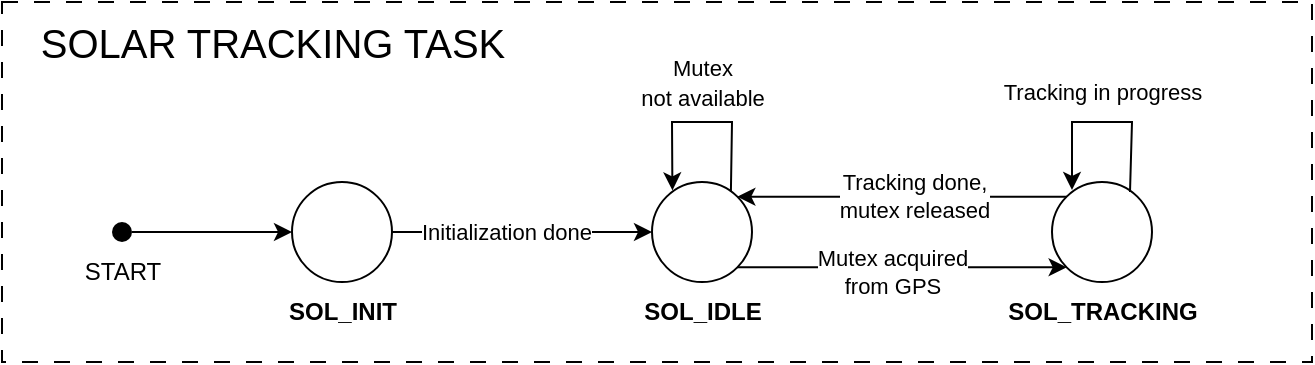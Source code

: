<mxfile version="26.1.1">
  <diagram name="Page-1" id="Fqm5-C3YIYAy38oy0enU">
    <mxGraphModel dx="941" dy="491" grid="1" gridSize="10" guides="1" tooltips="1" connect="1" arrows="1" fold="1" page="1" pageScale="1" pageWidth="850" pageHeight="1100" math="0" shadow="0">
      <root>
        <mxCell id="0" />
        <mxCell id="1" parent="0" />
        <mxCell id="GDAMBFOTE-VzpJDutDlz-29" value="" style="rounded=0;whiteSpace=wrap;html=1;fillColor=none;dashed=1;dashPattern=8 8;" parent="1" vertex="1">
          <mxGeometry x="115" y="80" width="655" height="180" as="geometry" />
        </mxCell>
        <mxCell id="GDAMBFOTE-VzpJDutDlz-1" value="" style="shape=ellipse;fillColor=#000000;strokeColor=none;html=1;sketch=0;" parent="1" vertex="1">
          <mxGeometry x="170" y="190" width="10" height="10" as="geometry" />
        </mxCell>
        <mxCell id="GDAMBFOTE-VzpJDutDlz-3" value="" style="ellipse;whiteSpace=wrap;html=1;aspect=fixed;" parent="1" vertex="1">
          <mxGeometry x="260" y="170" width="50" height="50" as="geometry" />
        </mxCell>
        <mxCell id="GDAMBFOTE-VzpJDutDlz-4" value="" style="endArrow=classic;html=1;rounded=0;exitX=1;exitY=0.5;exitDx=0;exitDy=0;entryX=0;entryY=0.5;entryDx=0;entryDy=0;" parent="1" source="GDAMBFOTE-VzpJDutDlz-1" target="GDAMBFOTE-VzpJDutDlz-3" edge="1">
          <mxGeometry width="50" height="50" relative="1" as="geometry">
            <mxPoint x="410" y="300" as="sourcePoint" />
            <mxPoint x="460" y="250" as="targetPoint" />
          </mxGeometry>
        </mxCell>
        <mxCell id="GDAMBFOTE-VzpJDutDlz-6" value="SOL_INIT" style="text;html=1;align=center;verticalAlign=middle;resizable=0;points=[];autosize=1;strokeColor=none;fillColor=none;fontStyle=1" parent="1" vertex="1">
          <mxGeometry x="245" y="220" width="80" height="30" as="geometry" />
        </mxCell>
        <mxCell id="GDAMBFOTE-VzpJDutDlz-7" value="START" style="text;html=1;align=center;verticalAlign=middle;resizable=0;points=[];autosize=1;strokeColor=none;fillColor=none;" parent="1" vertex="1">
          <mxGeometry x="145" y="200" width="60" height="30" as="geometry" />
        </mxCell>
        <mxCell id="GDAMBFOTE-VzpJDutDlz-8" value="" style="ellipse;whiteSpace=wrap;html=1;aspect=fixed;" parent="1" vertex="1">
          <mxGeometry x="440" y="170" width="50" height="50" as="geometry" />
        </mxCell>
        <mxCell id="GDAMBFOTE-VzpJDutDlz-9" value="" style="endArrow=classic;html=1;rounded=0;exitX=1;exitY=0.5;exitDx=0;exitDy=0;entryX=0;entryY=0.5;entryDx=0;entryDy=0;" parent="1" source="GDAMBFOTE-VzpJDutDlz-3" target="GDAMBFOTE-VzpJDutDlz-8" edge="1">
          <mxGeometry width="50" height="50" relative="1" as="geometry">
            <mxPoint x="410" y="300" as="sourcePoint" />
            <mxPoint x="460" y="250" as="targetPoint" />
          </mxGeometry>
        </mxCell>
        <mxCell id="GDAMBFOTE-VzpJDutDlz-10" value="Initialization done" style="edgeLabel;html=1;align=center;verticalAlign=middle;resizable=0;points=[];" parent="GDAMBFOTE-VzpJDutDlz-9" vertex="1" connectable="0">
          <mxGeometry x="-0.271" y="1" relative="1" as="geometry">
            <mxPoint x="9" y="1" as="offset" />
          </mxGeometry>
        </mxCell>
        <mxCell id="GDAMBFOTE-VzpJDutDlz-11" value="SOL_IDLE" style="text;html=1;align=center;verticalAlign=middle;resizable=0;points=[];autosize=1;strokeColor=none;fillColor=none;fontStyle=1" parent="1" vertex="1">
          <mxGeometry x="425" y="220" width="80" height="30" as="geometry" />
        </mxCell>
        <mxCell id="GDAMBFOTE-VzpJDutDlz-12" value="" style="ellipse;whiteSpace=wrap;html=1;aspect=fixed;" parent="1" vertex="1">
          <mxGeometry x="640" y="170" width="50" height="50" as="geometry" />
        </mxCell>
        <mxCell id="GDAMBFOTE-VzpJDutDlz-16" value="" style="endArrow=classic;html=1;rounded=0;entryX=0;entryY=1;entryDx=0;entryDy=0;exitX=1;exitY=1;exitDx=0;exitDy=0;" parent="1" source="GDAMBFOTE-VzpJDutDlz-8" target="GDAMBFOTE-VzpJDutDlz-12" edge="1">
          <mxGeometry width="50" height="50" relative="1" as="geometry">
            <mxPoint x="410" y="300" as="sourcePoint" />
            <mxPoint x="460" y="250" as="targetPoint" />
          </mxGeometry>
        </mxCell>
        <mxCell id="GDAMBFOTE-VzpJDutDlz-18" value="Mutex acquired&lt;div&gt;from GPS&lt;/div&gt;" style="edgeLabel;html=1;align=center;verticalAlign=middle;resizable=0;points=[];" parent="GDAMBFOTE-VzpJDutDlz-16" vertex="1" connectable="0">
          <mxGeometry x="-0.206" y="-1" relative="1" as="geometry">
            <mxPoint x="12" y="1" as="offset" />
          </mxGeometry>
        </mxCell>
        <mxCell id="GDAMBFOTE-VzpJDutDlz-19" value="" style="endArrow=classic;html=1;rounded=0;exitX=0;exitY=0;exitDx=0;exitDy=0;entryX=1;entryY=0;entryDx=0;entryDy=0;" parent="1" source="GDAMBFOTE-VzpJDutDlz-12" target="GDAMBFOTE-VzpJDutDlz-8" edge="1">
          <mxGeometry width="50" height="50" relative="1" as="geometry">
            <mxPoint x="410" y="300" as="sourcePoint" />
            <mxPoint x="460" y="250" as="targetPoint" />
          </mxGeometry>
        </mxCell>
        <mxCell id="GDAMBFOTE-VzpJDutDlz-20" value="Tracking done,&lt;div&gt;mutex released&lt;/div&gt;" style="edgeLabel;html=1;align=center;verticalAlign=middle;resizable=0;points=[];" parent="GDAMBFOTE-VzpJDutDlz-19" vertex="1" connectable="0">
          <mxGeometry x="0.226" y="-1" relative="1" as="geometry">
            <mxPoint x="24" as="offset" />
          </mxGeometry>
        </mxCell>
        <mxCell id="GDAMBFOTE-VzpJDutDlz-21" value="SOL_TRACKING" style="text;html=1;align=center;verticalAlign=middle;resizable=0;points=[];autosize=1;strokeColor=none;fillColor=none;fontStyle=1" parent="1" vertex="1">
          <mxGeometry x="605" y="220" width="120" height="30" as="geometry" />
        </mxCell>
        <mxCell id="GDAMBFOTE-VzpJDutDlz-22" value="" style="endArrow=classic;html=1;rounded=0;exitX=0.789;exitY=0.098;exitDx=0;exitDy=0;exitPerimeter=0;entryX=0.204;entryY=0.084;entryDx=0;entryDy=0;entryPerimeter=0;" parent="1" source="GDAMBFOTE-VzpJDutDlz-8" target="GDAMBFOTE-VzpJDutDlz-8" edge="1">
          <mxGeometry width="50" height="50" relative="1" as="geometry">
            <mxPoint x="410" y="300" as="sourcePoint" />
            <mxPoint x="400" y="110" as="targetPoint" />
            <Array as="points">
              <mxPoint x="480" y="140" />
              <mxPoint x="450" y="140" />
            </Array>
          </mxGeometry>
        </mxCell>
        <mxCell id="GDAMBFOTE-VzpJDutDlz-24" value="&lt;font style=&quot;font-size: 11px;&quot;&gt;Mutex&lt;/font&gt;&lt;div&gt;&lt;font style=&quot;font-size: 11px;&quot;&gt;not available&lt;/font&gt;&lt;/div&gt;" style="text;html=1;align=center;verticalAlign=middle;resizable=0;points=[];autosize=1;strokeColor=none;fillColor=none;" parent="1" vertex="1">
          <mxGeometry x="420" y="100" width="90" height="40" as="geometry" />
        </mxCell>
        <mxCell id="GDAMBFOTE-VzpJDutDlz-25" value="" style="endArrow=classic;html=1;rounded=0;exitX=0.789;exitY=0.098;exitDx=0;exitDy=0;exitPerimeter=0;entryX=0.204;entryY=0.084;entryDx=0;entryDy=0;entryPerimeter=0;" parent="1" edge="1">
          <mxGeometry width="50" height="50" relative="1" as="geometry">
            <mxPoint x="679" y="175" as="sourcePoint" />
            <mxPoint x="650" y="174" as="targetPoint" />
            <Array as="points">
              <mxPoint x="680" y="140" />
              <mxPoint x="650" y="140" />
            </Array>
          </mxGeometry>
        </mxCell>
        <mxCell id="GDAMBFOTE-VzpJDutDlz-26" value="&lt;span style=&quot;font-size: 11px;&quot;&gt;Tracking in progress&lt;/span&gt;" style="text;html=1;align=center;verticalAlign=middle;resizable=0;points=[];autosize=1;strokeColor=none;fillColor=none;" parent="1" vertex="1">
          <mxGeometry x="605" y="110" width="120" height="30" as="geometry" />
        </mxCell>
        <mxCell id="GDAMBFOTE-VzpJDutDlz-28" value="&lt;font style=&quot;font-size: 20px;&quot;&gt;SOLAR TRACKING TASK&lt;/font&gt;" style="text;html=1;align=center;verticalAlign=middle;resizable=0;points=[];autosize=1;strokeColor=none;fillColor=none;" parent="1" vertex="1">
          <mxGeometry x="120" y="80" width="260" height="40" as="geometry" />
        </mxCell>
      </root>
    </mxGraphModel>
  </diagram>
</mxfile>
